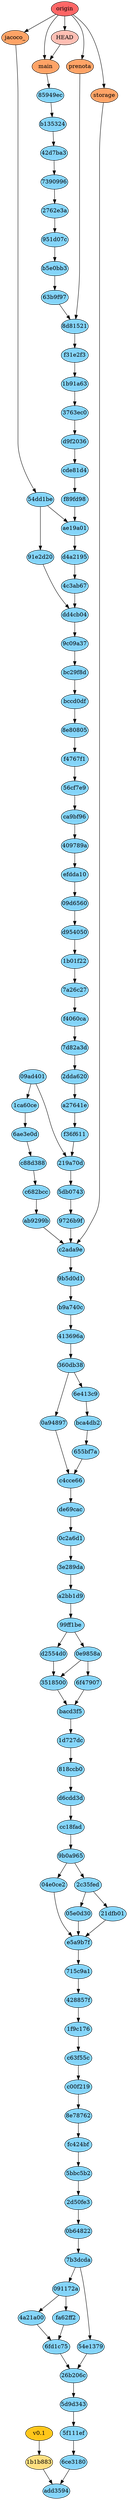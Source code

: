 digraph auto {
	graph [bgcolor=transparent]
	node [fixedsize=true style=filled width=0.95]
	"04e0ce2cf11f1f6ba039eb71cb4e4a8d91a70978" [label="04e0ce2" fillcolor="#85d5fa"]
	"04e0ce2cf11f1f6ba039eb71cb4e4a8d91a70978" -> e5a9b7f2dd9cf1d7278a7dd8567de5a8be013147
	"05e0d3007ed92d11eef474657f2da43845ee71eb" [label="05e0d30" fillcolor="#85d5fa"]
	"05e0d3007ed92d11eef474657f2da43845ee71eb" -> e5a9b7f2dd9cf1d7278a7dd8567de5a8be013147
	"091172a680d0e2c01c296db72e9969b0876e2c21" [label="091172a" fillcolor="#85d5fa"]
	"091172a680d0e2c01c296db72e9969b0876e2c21" -> "4a21a00ededb9e96858d7d5f92693789ace7c7c3"
	"091172a680d0e2c01c296db72e9969b0876e2c21" -> fa62ff2d40d83516aa382fb0f8d0c98d04b80079
	"09ad4018e3ce0f795a71bb41976242a9999bbcad" [label="09ad401" fillcolor="#85d5fa"]
	"09ad4018e3ce0f795a71bb41976242a9999bbcad" -> "1ca60ce68b720ee0919fe989e2c19fb0305353f8"
	"09ad4018e3ce0f795a71bb41976242a9999bbcad" -> "219a70d71731c30374d14ee4b9b4a4f222d37611"
	"09d6560c251ad9c4f76438594ad0981bb0e71a4d" [label="09d6560" fillcolor="#85d5fa"]
	"09d6560c251ad9c4f76438594ad0981bb0e71a4d" -> d954050db3a45a5301b821c24ecd0111217620eb
	"0a9489700c3b98cc7d2faa7cc0869a6cf04033b0" [label="0a94897" fillcolor="#85d5fa"]
	"0a9489700c3b98cc7d2faa7cc0869a6cf04033b0" -> c4cce66de3796c1a164d270a58df3759dd70be30
	"0b648227f83112388f5463c698c1d6995a676840" [label="0b64822" fillcolor="#85d5fa"]
	"0b648227f83112388f5463c698c1d6995a676840" -> "7b3dcda5e26371d32425b690dfcc982da9e1e4b8"
	"0c2a6d1ac8e68dac3ab1affdd09d2ef4d0603a34" [label="0c2a6d1" fillcolor="#85d5fa"]
	"0c2a6d1ac8e68dac3ab1affdd09d2ef4d0603a34" -> "3e289da4696250803b160def9b28d845f0266a0d"
	"0e9858a157b2ae178cdce2c0eab9d6aa547eb37f" [label="0e9858a" fillcolor="#85d5fa"]
	"0e9858a157b2ae178cdce2c0eab9d6aa547eb37f" -> "35185009f073559654a94046c3cf1963d8882d21"
	"0e9858a157b2ae178cdce2c0eab9d6aa547eb37f" -> "6f4790779abb175049c177c61bbc09fd848716ea"
	"1b01f222d42212698a9d52c0d4f04c917fd38b94" [label="1b01f22" fillcolor="#85d5fa"]
	"1b01f222d42212698a9d52c0d4f04c917fd38b94" -> "7a26c27e169aca7917b1da465099c591a0e4a586"
	"1b91a63f822a7da9385af2f73b96595a63513d98" [label="1b91a63" fillcolor="#85d5fa"]
	"1b91a63f822a7da9385af2f73b96595a63513d98" -> "3763ec0ebb462a2c4b341c57cbbf6e8732a31552"
	"1ca60ce68b720ee0919fe989e2c19fb0305353f8" [label="1ca60ce" fillcolor="#85d5fa"]
	"1ca60ce68b720ee0919fe989e2c19fb0305353f8" -> "6ae3e0de99dc566508efdd84402e512d325e3d87"
	"1d727dc012361a64ab4bb3d2b192a69d63561c9c" [label="1d727dc" fillcolor="#85d5fa"]
	"1d727dc012361a64ab4bb3d2b192a69d63561c9c" -> "818ccb06e4cb9072d24963edf8f9be2441c464e3"
	"1f9c176c8f25abb5fecd5cc1f8cbcf4d674377ad" [label="1f9c176" fillcolor="#85d5fa"]
	"1f9c176c8f25abb5fecd5cc1f8cbcf4d674377ad" -> c63f55c6458c373527c7a2e1c4f51cc3c738287f
	"219a70d71731c30374d14ee4b9b4a4f222d37611" [label="219a70d" fillcolor="#85d5fa"]
	"219a70d71731c30374d14ee4b9b4a4f222d37611" -> "5db07430bcde2a575a6981eb109a1f833d518473"
	"21dfb0190a3af204dcb6e1df3118b0948b47c34b" [label="21dfb01" fillcolor="#85d5fa"]
	"21dfb0190a3af204dcb6e1df3118b0948b47c34b" -> e5a9b7f2dd9cf1d7278a7dd8567de5a8be013147
	"26b206c1bbb5ad9fe867d983d6d3ca71751b99a3" [label="26b206c" fillcolor="#85d5fa"]
	"26b206c1bbb5ad9fe867d983d6d3ca71751b99a3" -> "5d9d343861157f9745dba7a3a112b82c9ffacc9e"
	"2762e3a487d8d29670eaa40280e9450a627e512b" [label="2762e3a" fillcolor="#85d5fa"]
	"2762e3a487d8d29670eaa40280e9450a627e512b" -> "951d07c960d5c4daf841a38d98a24a7607a7b718"
	"2c35fed4defed4d2a1377e79c98f061a5be5165b" [label="2c35fed" fillcolor="#85d5fa"]
	"2c35fed4defed4d2a1377e79c98f061a5be5165b" -> "21dfb0190a3af204dcb6e1df3118b0948b47c34b"
	"2c35fed4defed4d2a1377e79c98f061a5be5165b" -> "05e0d3007ed92d11eef474657f2da43845ee71eb"
	"2d50fe371b5a75c102f267ca5490f5a71dc0c02d" [label="2d50fe3" fillcolor="#85d5fa"]
	"2d50fe371b5a75c102f267ca5490f5a71dc0c02d" -> "0b648227f83112388f5463c698c1d6995a676840"
	"2dda6203288262f27320cfa954e7b69d7669484c" [label="2dda620" fillcolor="#85d5fa"]
	"2dda6203288262f27320cfa954e7b69d7669484c" -> a27641e3b2aa2265220ead5f6173bef34a956229
	"35185009f073559654a94046c3cf1963d8882d21" [label=3518500 fillcolor="#85d5fa"]
	"35185009f073559654a94046c3cf1963d8882d21" -> bacd3f556a2318cdb35cc5a9d046b5500aaec8cd
	"360db384687841ac76dcfce02d44af23f318d355" [label="360db38" fillcolor="#85d5fa"]
	"360db384687841ac76dcfce02d44af23f318d355" -> "0a9489700c3b98cc7d2faa7cc0869a6cf04033b0"
	"360db384687841ac76dcfce02d44af23f318d355" -> "6e413c9c2db4183c50e3f729123ea381dad0c3e3"
	"3763ec0ebb462a2c4b341c57cbbf6e8732a31552" [label="3763ec0" fillcolor="#85d5fa"]
	"3763ec0ebb462a2c4b341c57cbbf6e8732a31552" -> d9f20360c80a595bb15faedcfc1af6145c869844
	"3e289da4696250803b160def9b28d845f0266a0d" [label="3e289da" fillcolor="#85d5fa"]
	"3e289da4696250803b160def9b28d845f0266a0d" -> a2bb1d921c1eb7a26c5278a35a9ba441267638f0
	"409789acf9af0eab54359e75b2c112f45db504c9" [label="409789a" fillcolor="#85d5fa"]
	"409789acf9af0eab54359e75b2c112f45db504c9" -> efdda10339aec11099962cd8db033a86a8869459
	"413696a7e032974278f30420da63a0d0bab975fa" [label="413696a" fillcolor="#85d5fa"]
	"413696a7e032974278f30420da63a0d0bab975fa" -> "360db384687841ac76dcfce02d44af23f318d355"
	"428857f0274df66fe7851b890c1109e68f664bd9" [label="428857f" fillcolor="#85d5fa"]
	"428857f0274df66fe7851b890c1109e68f664bd9" -> "1f9c176c8f25abb5fecd5cc1f8cbcf4d674377ad"
	"42d7ba3e35a2a1f264e5894349462a4282d25747" [label="42d7ba3" fillcolor="#85d5fa"]
	"42d7ba3e35a2a1f264e5894349462a4282d25747" -> "7390996c9a8cc53b959cbe256e035f44b5329f9c"
	"4a21a00ededb9e96858d7d5f92693789ace7c7c3" [label="4a21a00" fillcolor="#85d5fa"]
	"4a21a00ededb9e96858d7d5f92693789ace7c7c3" -> "6fd1c754d47dcce222156a265bf6c405420f11c8"
	"4c3ab67649732a3e1f8bffe15df44ff67f460df5" [label="4c3ab67" fillcolor="#85d5fa"]
	"4c3ab67649732a3e1f8bffe15df44ff67f460df5" -> dd4cb04c5d5b29c29cd4735a134b9d637e11fd52
	"54dd1be3872948a0e6cfbaa05cb6b008660ab0d8" [label="54dd1be" fillcolor="#85d5fa"]
	"54dd1be3872948a0e6cfbaa05cb6b008660ab0d8" -> "91e2d20bf583ad3656f27b30e07d1ef15cfd89e7"
	"54dd1be3872948a0e6cfbaa05cb6b008660ab0d8" -> ae19a01fe21c0923bee946967b11d577b4d4b6a7
	"54e13795470ccfeb9c752ee78ef802fd5157e930" [label="54e1379" fillcolor="#85d5fa"]
	"54e13795470ccfeb9c752ee78ef802fd5157e930" -> "26b206c1bbb5ad9fe867d983d6d3ca71751b99a3"
	"56cf7e9658978510b24a475853bce21741063485" [label="56cf7e9" fillcolor="#85d5fa"]
	"56cf7e9658978510b24a475853bce21741063485" -> ca9bf967072ef1bafab6e8fecb6190fb5a905b13
	"5bbc5b259fd976fc2d959d2f99c741fdb2f6bc9a" [label="5bbc5b2" fillcolor="#85d5fa"]
	"5bbc5b259fd976fc2d959d2f99c741fdb2f6bc9a" -> "2d50fe371b5a75c102f267ca5490f5a71dc0c02d"
	"5d9d343861157f9745dba7a3a112b82c9ffacc9e" [label="5d9d343" fillcolor="#85d5fa"]
	"5d9d343861157f9745dba7a3a112b82c9ffacc9e" -> "5f111eff2bc90529de273ae280b487137f42fda6"
	"5db07430bcde2a575a6981eb109a1f833d518473" [label="5db0743" fillcolor="#85d5fa"]
	"5db07430bcde2a575a6981eb109a1f833d518473" -> "9726b9fc8745b94f390878172ef173ed7707285e"
	"5f111eff2bc90529de273ae280b487137f42fda6" [label="5f111ef" fillcolor="#85d5fa"]
	"5f111eff2bc90529de273ae280b487137f42fda6" -> "6ce3180c654a2d69d7e48aba1445629ee9a7876c"
	"63b9f97cf608d5537295afdc211ef5b2caad9afc" [label="63b9f97" fillcolor="#85d5fa"]
	"63b9f97cf608d5537295afdc211ef5b2caad9afc" -> "8d8152151846b2ed00576295dba04a95b6bcd3d3"
	"655bf7a30f7f54634dea511fda8d0eb554c808ae" [label="655bf7a" fillcolor="#85d5fa"]
	"655bf7a30f7f54634dea511fda8d0eb554c808ae" -> c4cce66de3796c1a164d270a58df3759dd70be30
	"6ae3e0de99dc566508efdd84402e512d325e3d87" [label="6ae3e0d" fillcolor="#85d5fa"]
	"6ae3e0de99dc566508efdd84402e512d325e3d87" -> c88d38850633c4ccc1f991674f7cb96de9ee9b4b
	"6ce3180c654a2d69d7e48aba1445629ee9a7876c" [label="6ce3180" fillcolor="#85d5fa"]
	"6ce3180c654a2d69d7e48aba1445629ee9a7876c" -> add359463c4e42f2fd2eea43ed29e9c5c1ec4874
	"6e413c9c2db4183c50e3f729123ea381dad0c3e3" [label="6e413c9" fillcolor="#85d5fa"]
	"6e413c9c2db4183c50e3f729123ea381dad0c3e3" -> bca4db2fd17c8499bad30db35aa0f2aacb1a7062
	"6f4790779abb175049c177c61bbc09fd848716ea" [label="6f47907" fillcolor="#85d5fa"]
	"6f4790779abb175049c177c61bbc09fd848716ea" -> bacd3f556a2318cdb35cc5a9d046b5500aaec8cd
	"6fd1c754d47dcce222156a265bf6c405420f11c8" [label="6fd1c75" fillcolor="#85d5fa"]
	"6fd1c754d47dcce222156a265bf6c405420f11c8" -> "26b206c1bbb5ad9fe867d983d6d3ca71751b99a3"
	"715c9a16d6d046de3d43f5d1f05b2ea3fbaea344" [label="715c9a1" fillcolor="#85d5fa"]
	"715c9a16d6d046de3d43f5d1f05b2ea3fbaea344" -> "428857f0274df66fe7851b890c1109e68f664bd9"
	"7390996c9a8cc53b959cbe256e035f44b5329f9c" [label=7390996 fillcolor="#85d5fa"]
	"7390996c9a8cc53b959cbe256e035f44b5329f9c" -> "2762e3a487d8d29670eaa40280e9450a627e512b"
	"7a26c27e169aca7917b1da465099c591a0e4a586" [label="7a26c27" fillcolor="#85d5fa"]
	"7a26c27e169aca7917b1da465099c591a0e4a586" -> f4060cac66a8632565c9b3a6690360615f166034
	"7b3dcda5e26371d32425b690dfcc982da9e1e4b8" [label="7b3dcda" fillcolor="#85d5fa"]
	"7b3dcda5e26371d32425b690dfcc982da9e1e4b8" -> "54e13795470ccfeb9c752ee78ef802fd5157e930"
	"7b3dcda5e26371d32425b690dfcc982da9e1e4b8" -> "091172a680d0e2c01c296db72e9969b0876e2c21"
	"7d82a3d3bf01f100197f6ea03978f0ec132065d6" [label="7d82a3d" fillcolor="#85d5fa"]
	"7d82a3d3bf01f100197f6ea03978f0ec132065d6" -> "2dda6203288262f27320cfa954e7b69d7669484c"
	"818ccb06e4cb9072d24963edf8f9be2441c464e3" [label="818ccb0" fillcolor="#85d5fa"]
	"818ccb06e4cb9072d24963edf8f9be2441c464e3" -> d6cdd3deb0a1789229fd813556d3892b7ff9a6c2
	"85949ecc1b68c6f38d7e337ff100230ebfa93a7f" [label="85949ec" fillcolor="#85d5fa"]
	"85949ecc1b68c6f38d7e337ff100230ebfa93a7f" -> b13532450859cc841f863a5a04c909cb654e149a
	"8d8152151846b2ed00576295dba04a95b6bcd3d3" [label="8d81521" fillcolor="#85d5fa"]
	"8d8152151846b2ed00576295dba04a95b6bcd3d3" -> f31e2f33285ba9a4f54035c06f0bcd95c3580b1e
	"8e787622b381d99beae2f91ba5403b242935cbb5" [label="8e78762" fillcolor="#85d5fa"]
	"8e787622b381d99beae2f91ba5403b242935cbb5" -> fc424bfd11ed66e7b89594012e09126cbe18a75a
	"8e80805e61dba428ee3e9eea948a72c84d485c7b" [label="8e80805" fillcolor="#85d5fa"]
	"8e80805e61dba428ee3e9eea948a72c84d485c7b" -> f4767f17987ce20d1337f4508129238d72bda8c8
	"91e2d20bf583ad3656f27b30e07d1ef15cfd89e7" [label="91e2d20" fillcolor="#85d5fa"]
	"91e2d20bf583ad3656f27b30e07d1ef15cfd89e7" -> dd4cb04c5d5b29c29cd4735a134b9d637e11fd52
	"951d07c960d5c4daf841a38d98a24a7607a7b718" [label="951d07c" fillcolor="#85d5fa"]
	"951d07c960d5c4daf841a38d98a24a7607a7b718" -> b5e0bb3c23334467a3206493ca1a2eccfcdb2969
	"9726b9fc8745b94f390878172ef173ed7707285e" [label="9726b9f" fillcolor="#85d5fa"]
	"9726b9fc8745b94f390878172ef173ed7707285e" -> c2ada9e5830c6e5284021df5f48c935980f8acbd
	"99ff1becaf7472f6f8fd15cdad0899766e3f98ad" [label="99ff1be" fillcolor="#85d5fa"]
	"99ff1becaf7472f6f8fd15cdad0899766e3f98ad" -> "0e9858a157b2ae178cdce2c0eab9d6aa547eb37f"
	"99ff1becaf7472f6f8fd15cdad0899766e3f98ad" -> d2554d0730cb318c1834f5172474671ec76b7416
	"9b0a9653a440301eb9d06f1476245654e55fd355" [label="9b0a965" fillcolor="#85d5fa"]
	"9b0a9653a440301eb9d06f1476245654e55fd355" -> "2c35fed4defed4d2a1377e79c98f061a5be5165b"
	"9b0a9653a440301eb9d06f1476245654e55fd355" -> "04e0ce2cf11f1f6ba039eb71cb4e4a8d91a70978"
	"9b5d0d1015d21f7123b9bcd3302331569b22b2ef" [label="9b5d0d1" fillcolor="#85d5fa"]
	"9b5d0d1015d21f7123b9bcd3302331569b22b2ef" -> b9a740c8ae33b19dc87ead5c27c80f02320949b3
	"9c09a37f36d2815d0234bcafb401adb543ae9c79" [label="9c09a37" fillcolor="#85d5fa"]
	"9c09a37f36d2815d0234bcafb401adb543ae9c79" -> bc29f8d08922749e178133d06947237d77d20a88
	a27641e3b2aa2265220ead5f6173bef34a956229 [label=a27641e fillcolor="#85d5fa"]
	a27641e3b2aa2265220ead5f6173bef34a956229 -> f36f611c57a13906574fd9760bcf67b10e34e29e
	a2bb1d921c1eb7a26c5278a35a9ba441267638f0 [label=a2bb1d9 fillcolor="#85d5fa"]
	a2bb1d921c1eb7a26c5278a35a9ba441267638f0 -> "99ff1becaf7472f6f8fd15cdad0899766e3f98ad"
	ab9299bab8c1da68ff00c6c186dbf8bf06bca10d [label=ab9299b fillcolor="#85d5fa"]
	ab9299bab8c1da68ff00c6c186dbf8bf06bca10d -> c2ada9e5830c6e5284021df5f48c935980f8acbd
	add359463c4e42f2fd2eea43ed29e9c5c1ec4874 [label=add3594 fillcolor="#85d5fa"]
	ae19a01fe21c0923bee946967b11d577b4d4b6a7 [label=ae19a01 fillcolor="#85d5fa"]
	ae19a01fe21c0923bee946967b11d577b4d4b6a7 -> d4a2195a4b1f983e236c3dc9ceaf1be40d524cdd
	b13532450859cc841f863a5a04c909cb654e149a [label=b135324 fillcolor="#85d5fa"]
	b13532450859cc841f863a5a04c909cb654e149a -> "42d7ba3e35a2a1f264e5894349462a4282d25747"
	b5e0bb3c23334467a3206493ca1a2eccfcdb2969 [label=b5e0bb3 fillcolor="#85d5fa"]
	b5e0bb3c23334467a3206493ca1a2eccfcdb2969 -> "63b9f97cf608d5537295afdc211ef5b2caad9afc"
	b9a740c8ae33b19dc87ead5c27c80f02320949b3 [label=b9a740c fillcolor="#85d5fa"]
	b9a740c8ae33b19dc87ead5c27c80f02320949b3 -> "413696a7e032974278f30420da63a0d0bab975fa"
	bacd3f556a2318cdb35cc5a9d046b5500aaec8cd [label=bacd3f5 fillcolor="#85d5fa"]
	bacd3f556a2318cdb35cc5a9d046b5500aaec8cd -> "1d727dc012361a64ab4bb3d2b192a69d63561c9c"
	bc29f8d08922749e178133d06947237d77d20a88 [label=bc29f8d fillcolor="#85d5fa"]
	bc29f8d08922749e178133d06947237d77d20a88 -> bccd0dfeca16744034c30961f4744e9eaa6379e3
	bca4db2fd17c8499bad30db35aa0f2aacb1a7062 [label=bca4db2 fillcolor="#85d5fa"]
	bca4db2fd17c8499bad30db35aa0f2aacb1a7062 -> "655bf7a30f7f54634dea511fda8d0eb554c808ae"
	bccd0dfeca16744034c30961f4744e9eaa6379e3 [label=bccd0df fillcolor="#85d5fa"]
	bccd0dfeca16744034c30961f4744e9eaa6379e3 -> "8e80805e61dba428ee3e9eea948a72c84d485c7b"
	c00f219637e1e9d6ae59e7858331717dbffe3feb [label=c00f219 fillcolor="#85d5fa"]
	c00f219637e1e9d6ae59e7858331717dbffe3feb -> "8e787622b381d99beae2f91ba5403b242935cbb5"
	c2ada9e5830c6e5284021df5f48c935980f8acbd [label=c2ada9e fillcolor="#85d5fa"]
	c2ada9e5830c6e5284021df5f48c935980f8acbd -> "9b5d0d1015d21f7123b9bcd3302331569b22b2ef"
	c4cce66de3796c1a164d270a58df3759dd70be30 [label=c4cce66 fillcolor="#85d5fa"]
	c4cce66de3796c1a164d270a58df3759dd70be30 -> de69caccab3a6ba03b6bae6db62c37fbee895c7d
	c63f55c6458c373527c7a2e1c4f51cc3c738287f [label=c63f55c fillcolor="#85d5fa"]
	c63f55c6458c373527c7a2e1c4f51cc3c738287f -> c00f219637e1e9d6ae59e7858331717dbffe3feb
	c682bcce0c83d44f56e5390b7025551da3e2e0a6 [label=c682bcc fillcolor="#85d5fa"]
	c682bcce0c83d44f56e5390b7025551da3e2e0a6 -> ab9299bab8c1da68ff00c6c186dbf8bf06bca10d
	c88d38850633c4ccc1f991674f7cb96de9ee9b4b [label=c88d388 fillcolor="#85d5fa"]
	c88d38850633c4ccc1f991674f7cb96de9ee9b4b -> c682bcce0c83d44f56e5390b7025551da3e2e0a6
	ca9bf967072ef1bafab6e8fecb6190fb5a905b13 [label=ca9bf96 fillcolor="#85d5fa"]
	ca9bf967072ef1bafab6e8fecb6190fb5a905b13 -> "409789acf9af0eab54359e75b2c112f45db504c9"
	cc18fad4151010ed15ca71feed10db8ea2773f06 [label=cc18fad fillcolor="#85d5fa"]
	cc18fad4151010ed15ca71feed10db8ea2773f06 -> "9b0a9653a440301eb9d06f1476245654e55fd355"
	cde81d44a99b2770be78a013f34172880bbcb15f [label=cde81d4 fillcolor="#85d5fa"]
	cde81d44a99b2770be78a013f34172880bbcb15f -> f89fd985745900240f8db2de77da7658fd9bd0b7
	d2554d0730cb318c1834f5172474671ec76b7416 [label=d2554d0 fillcolor="#85d5fa"]
	d2554d0730cb318c1834f5172474671ec76b7416 -> "35185009f073559654a94046c3cf1963d8882d21"
	d4a2195a4b1f983e236c3dc9ceaf1be40d524cdd [label=d4a2195 fillcolor="#85d5fa"]
	d4a2195a4b1f983e236c3dc9ceaf1be40d524cdd -> "4c3ab67649732a3e1f8bffe15df44ff67f460df5"
	d6cdd3deb0a1789229fd813556d3892b7ff9a6c2 [label=d6cdd3d fillcolor="#85d5fa"]
	d6cdd3deb0a1789229fd813556d3892b7ff9a6c2 -> cc18fad4151010ed15ca71feed10db8ea2773f06
	d954050db3a45a5301b821c24ecd0111217620eb [label=d954050 fillcolor="#85d5fa"]
	d954050db3a45a5301b821c24ecd0111217620eb -> "1b01f222d42212698a9d52c0d4f04c917fd38b94"
	d9f20360c80a595bb15faedcfc1af6145c869844 [label=d9f2036 fillcolor="#85d5fa"]
	d9f20360c80a595bb15faedcfc1af6145c869844 -> cde81d44a99b2770be78a013f34172880bbcb15f
	dd4cb04c5d5b29c29cd4735a134b9d637e11fd52 [label=dd4cb04 fillcolor="#85d5fa"]
	dd4cb04c5d5b29c29cd4735a134b9d637e11fd52 -> "9c09a37f36d2815d0234bcafb401adb543ae9c79"
	de69caccab3a6ba03b6bae6db62c37fbee895c7d [label=de69cac fillcolor="#85d5fa"]
	de69caccab3a6ba03b6bae6db62c37fbee895c7d -> "0c2a6d1ac8e68dac3ab1affdd09d2ef4d0603a34"
	e5a9b7f2dd9cf1d7278a7dd8567de5a8be013147 [label=e5a9b7f fillcolor="#85d5fa"]
	e5a9b7f2dd9cf1d7278a7dd8567de5a8be013147 -> "715c9a16d6d046de3d43f5d1f05b2ea3fbaea344"
	efdda10339aec11099962cd8db033a86a8869459 [label=efdda10 fillcolor="#85d5fa"]
	efdda10339aec11099962cd8db033a86a8869459 -> "09d6560c251ad9c4f76438594ad0981bb0e71a4d"
	f31e2f33285ba9a4f54035c06f0bcd95c3580b1e [label=f31e2f3 fillcolor="#85d5fa"]
	f31e2f33285ba9a4f54035c06f0bcd95c3580b1e -> "1b91a63f822a7da9385af2f73b96595a63513d98"
	f36f611c57a13906574fd9760bcf67b10e34e29e [label=f36f611 fillcolor="#85d5fa"]
	f36f611c57a13906574fd9760bcf67b10e34e29e -> "219a70d71731c30374d14ee4b9b4a4f222d37611"
	f4060cac66a8632565c9b3a6690360615f166034 [label=f4060ca fillcolor="#85d5fa"]
	f4060cac66a8632565c9b3a6690360615f166034 -> "7d82a3d3bf01f100197f6ea03978f0ec132065d6"
	f4767f17987ce20d1337f4508129238d72bda8c8 [label=f4767f1 fillcolor="#85d5fa"]
	f4767f17987ce20d1337f4508129238d72bda8c8 -> "56cf7e9658978510b24a475853bce21741063485"
	f89fd985745900240f8db2de77da7658fd9bd0b7 [label=f89fd98 fillcolor="#85d5fa"]
	f89fd985745900240f8db2de77da7658fd9bd0b7 -> ae19a01fe21c0923bee946967b11d577b4d4b6a7
	fa62ff2d40d83516aa382fb0f8d0c98d04b80079 [label=fa62ff2 fillcolor="#85d5fa"]
	fa62ff2d40d83516aa382fb0f8d0c98d04b80079 -> "6fd1c754d47dcce222156a265bf6c405420f11c8"
	fc424bfd11ed66e7b89594012e09126cbe18a75a [label=fc424bf fillcolor="#85d5fa"]
	fc424bfd11ed66e7b89594012e09126cbe18a75a -> "5bbc5b259fd976fc2d959d2f99c741fdb2f6bc9a"
	"origin/jacoco_mobile" [label=jacoco_ fillcolor="#ffa366"]
	"origin/jacoco_mobile" -> "54dd1be3872948a0e6cfbaa05cb6b008660ab0d8"
	"origin/main" [label=main fillcolor="#ffa366"]
	"origin/main" -> "85949ecc1b68c6f38d7e337ff100230ebfa93a7f"
	"origin/prenotazioni" [label=prenota fillcolor="#ffa366"]
	"origin/prenotazioni" -> "8d8152151846b2ed00576295dba04a95b6bcd3d3"
	"origin/storage" [label=storage fillcolor="#ffa366"]
	"origin/storage" -> c2ada9e5830c6e5284021df5f48c935980f8acbd
	"origin/HEAD" [label=HEAD fillcolor="#ffbeb3"]
	"origin/HEAD" -> "origin/main"
	origin [label=origin fillcolor="#ff6666"]
	origin -> "origin/jacoco_mobile"
	origin -> "origin/main"
	origin -> "origin/prenotazioni"
	origin -> "origin/storage"
	origin -> "origin/HEAD"
	"1b1b8830f481541e02d40ba4b38af355ab12ad8b" [label="1b1b883" fillcolor="#ffdf80"]
	"1b1b8830f481541e02d40ba4b38af355ab12ad8b" -> add359463c4e42f2fd2eea43ed29e9c5c1ec4874
	"v0.1" [label="v0.1" fillcolor="#ffc61a"]
	"v0.1" -> "1b1b8830f481541e02d40ba4b38af355ab12ad8b"
}
